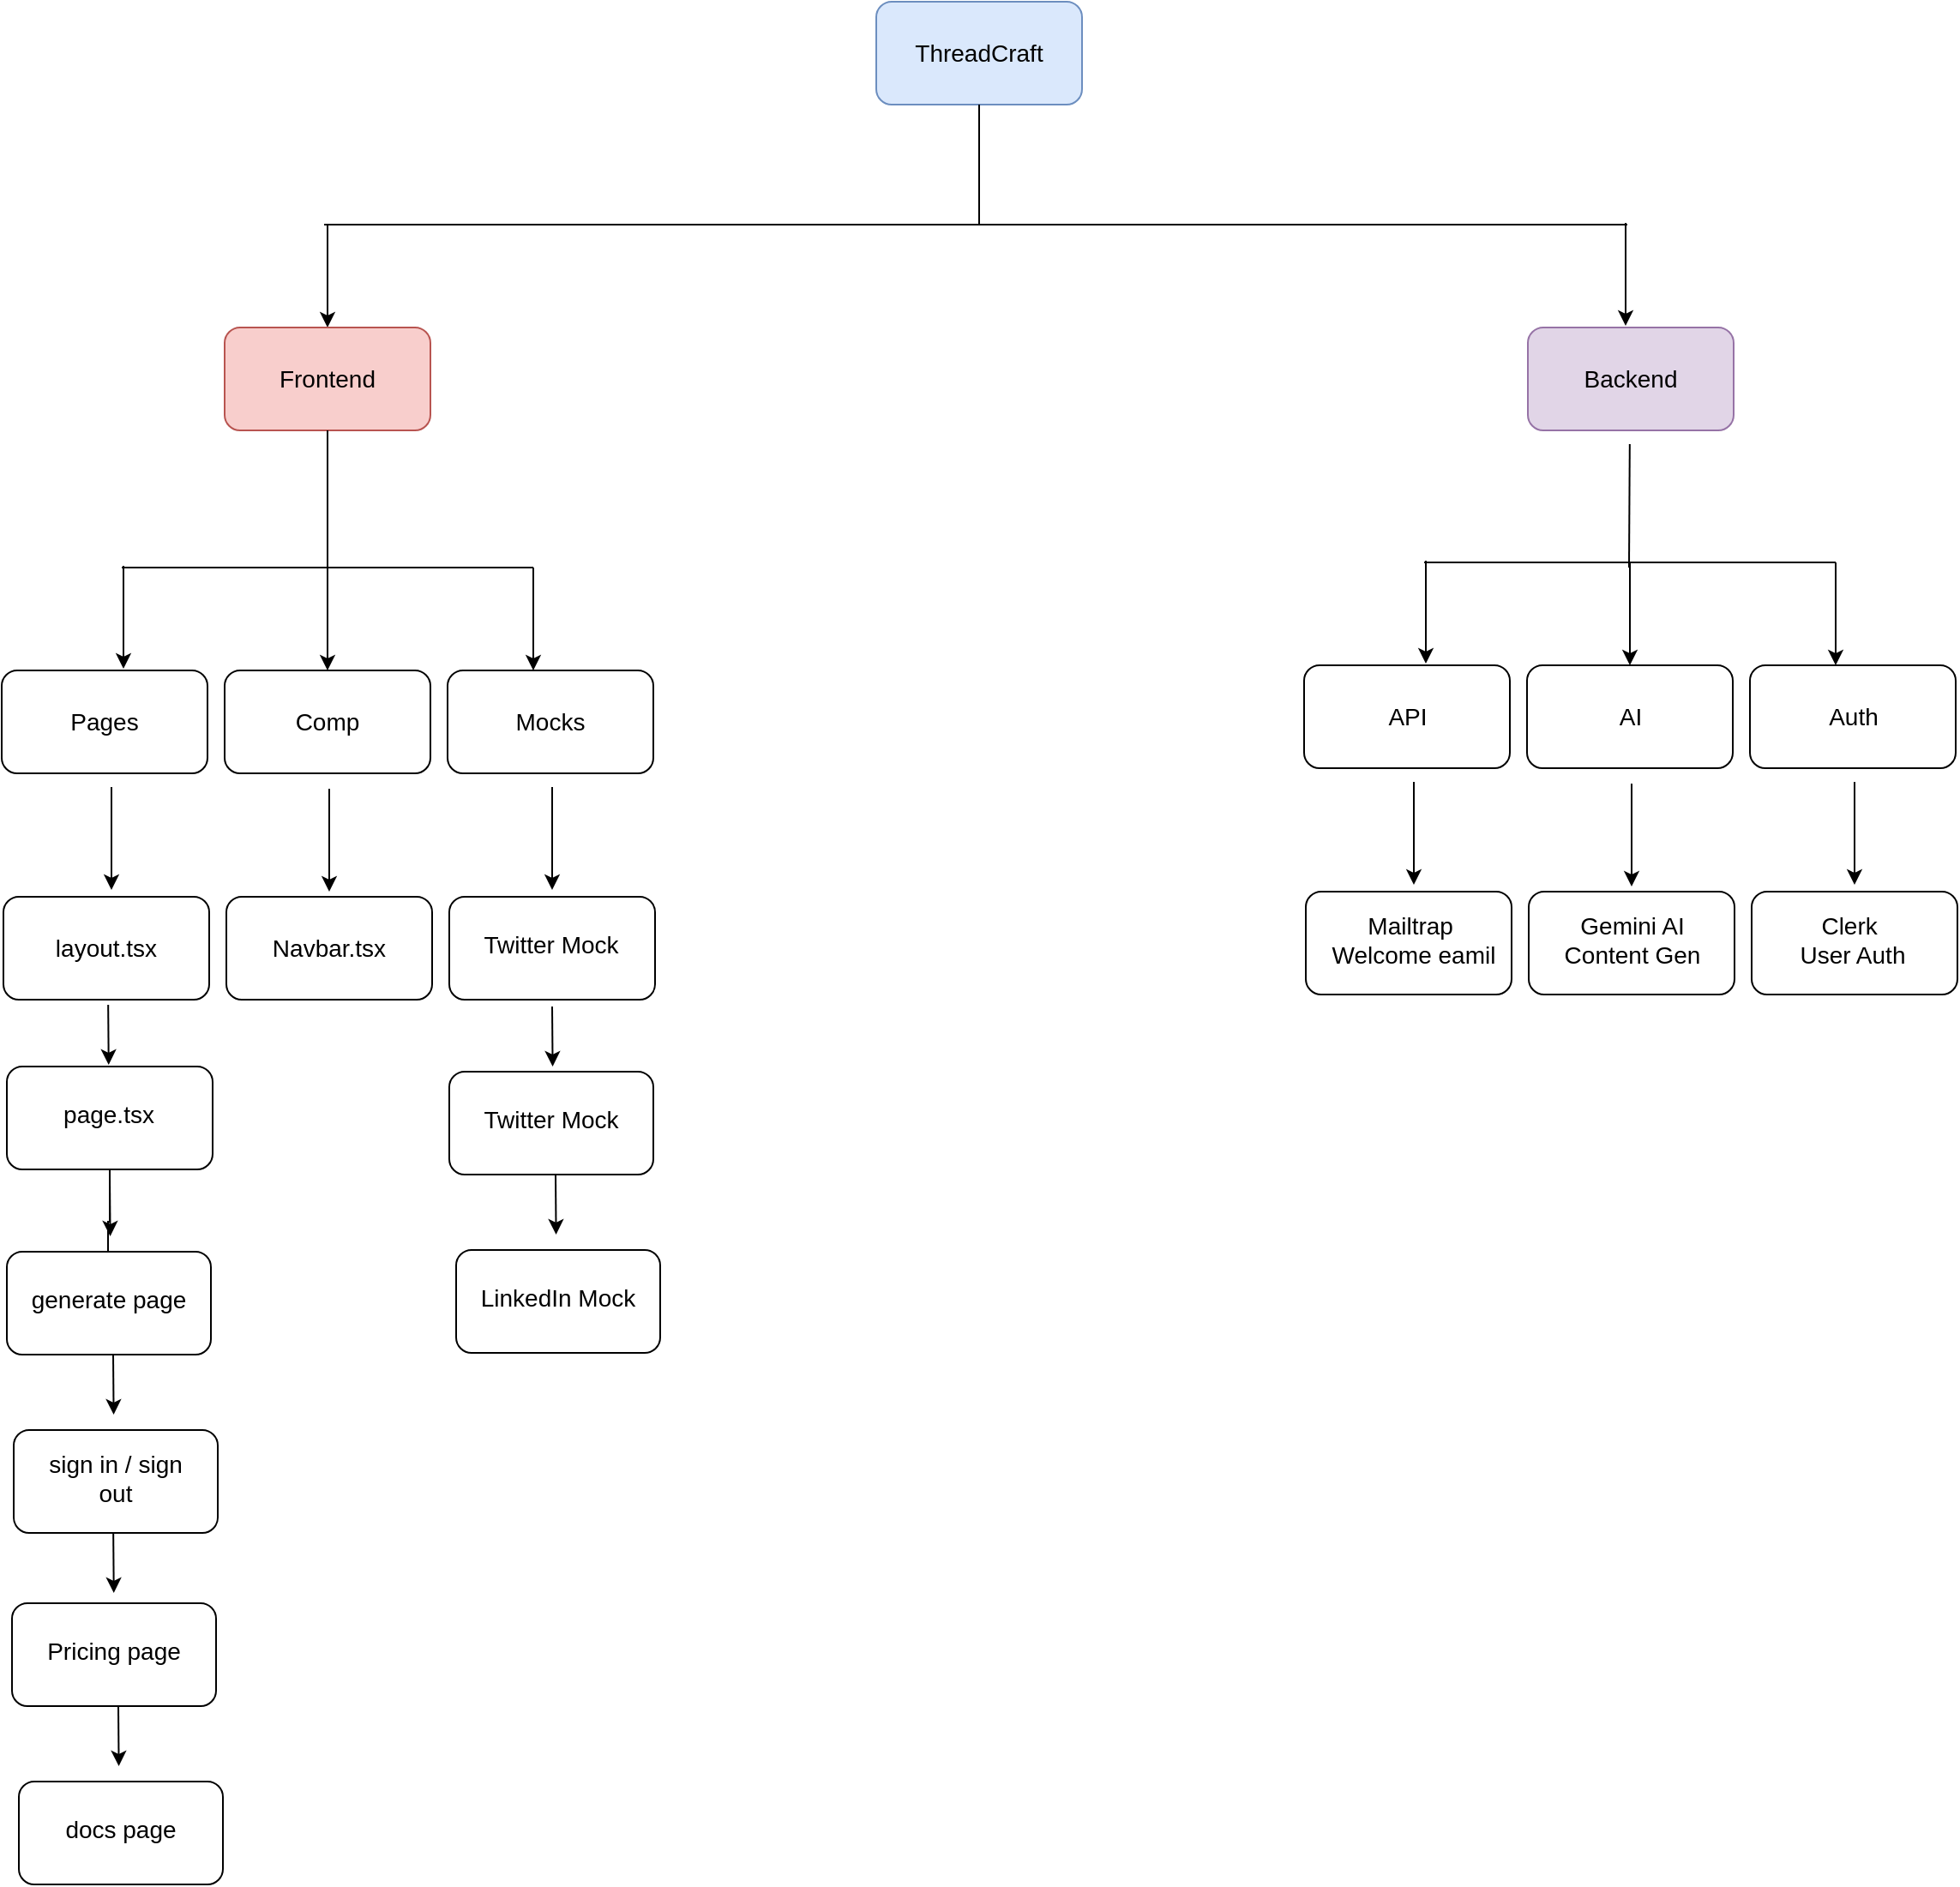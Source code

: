 <mxfile version="24.7.7">
  <diagram name="System architecture" id="bEm-xaoiTsK3u-W85eKF">
    <mxGraphModel dx="2023" dy="753" grid="1" gridSize="10" guides="1" tooltips="1" connect="1" arrows="1" fold="1" page="1" pageScale="1" pageWidth="827" pageHeight="1169" math="0" shadow="0">
      <root>
        <mxCell id="0" />
        <mxCell id="1" parent="0" />
        <mxCell id="GZSkAN4DgeH0bBOix5HT-1" value="" style="rounded=1;whiteSpace=wrap;html=1;fillColor=#dae8fc;strokeColor=#6c8ebf;" vertex="1" parent="1">
          <mxGeometry x="320" y="50" width="120" height="60" as="geometry" />
        </mxCell>
        <mxCell id="GZSkAN4DgeH0bBOix5HT-2" value="&lt;font style=&quot;font-size: 14px;&quot;&gt;ThreadCraft&lt;/font&gt;" style="text;html=1;align=center;verticalAlign=middle;whiteSpace=wrap;rounded=0;" vertex="1" parent="1">
          <mxGeometry x="340" y="65" width="80" height="30" as="geometry" />
        </mxCell>
        <mxCell id="GZSkAN4DgeH0bBOix5HT-5" value="" style="endArrow=none;html=1;rounded=0;entryX=0.5;entryY=1;entryDx=0;entryDy=0;" edge="1" parent="1" target="GZSkAN4DgeH0bBOix5HT-1">
          <mxGeometry width="50" height="50" relative="1" as="geometry">
            <mxPoint x="380" y="180" as="sourcePoint" />
            <mxPoint x="440" y="140" as="targetPoint" />
          </mxGeometry>
        </mxCell>
        <mxCell id="GZSkAN4DgeH0bBOix5HT-6" value="" style="endArrow=none;html=1;rounded=0;" edge="1" parent="1">
          <mxGeometry width="50" height="50" relative="1" as="geometry">
            <mxPoint x="-2" y="180" as="sourcePoint" />
            <mxPoint x="758" y="180" as="targetPoint" />
          </mxGeometry>
        </mxCell>
        <mxCell id="GZSkAN4DgeH0bBOix5HT-7" value="" style="endArrow=classic;html=1;rounded=0;" edge="1" parent="1">
          <mxGeometry width="50" height="50" relative="1" as="geometry">
            <mxPoint y="180" as="sourcePoint" />
            <mxPoint y="240" as="targetPoint" />
          </mxGeometry>
        </mxCell>
        <mxCell id="GZSkAN4DgeH0bBOix5HT-8" value="" style="endArrow=classic;html=1;rounded=0;" edge="1" parent="1">
          <mxGeometry width="50" height="50" relative="1" as="geometry">
            <mxPoint x="757" y="179" as="sourcePoint" />
            <mxPoint x="757" y="239" as="targetPoint" />
          </mxGeometry>
        </mxCell>
        <mxCell id="GZSkAN4DgeH0bBOix5HT-9" value="" style="rounded=1;whiteSpace=wrap;html=1;fillColor=#f8cecc;strokeColor=#b85450;" vertex="1" parent="1">
          <mxGeometry x="-60" y="240" width="120" height="60" as="geometry" />
        </mxCell>
        <mxCell id="GZSkAN4DgeH0bBOix5HT-10" value="&lt;font style=&quot;font-size: 14px;&quot;&gt;Frontend&lt;/font&gt;" style="text;html=1;align=center;verticalAlign=middle;whiteSpace=wrap;rounded=0;" vertex="1" parent="1">
          <mxGeometry x="-40" y="255" width="80" height="30" as="geometry" />
        </mxCell>
        <mxCell id="GZSkAN4DgeH0bBOix5HT-11" value="" style="rounded=1;whiteSpace=wrap;html=1;fillColor=#e1d5e7;strokeColor=#9673a6;" vertex="1" parent="1">
          <mxGeometry x="700" y="240" width="120" height="60" as="geometry" />
        </mxCell>
        <mxCell id="GZSkAN4DgeH0bBOix5HT-12" value="&lt;font style=&quot;font-size: 14px;&quot;&gt;Backend&lt;/font&gt;" style="text;html=1;align=center;verticalAlign=middle;whiteSpace=wrap;rounded=0;" vertex="1" parent="1">
          <mxGeometry x="720" y="255" width="80" height="30" as="geometry" />
        </mxCell>
        <mxCell id="GZSkAN4DgeH0bBOix5HT-14" value="" style="endArrow=none;html=1;rounded=0;exitX=0.5;exitY=1;exitDx=0;exitDy=0;" edge="1" parent="1" source="GZSkAN4DgeH0bBOix5HT-9">
          <mxGeometry width="50" height="50" relative="1" as="geometry">
            <mxPoint x="270" y="350" as="sourcePoint" />
            <mxPoint y="380" as="targetPoint" />
          </mxGeometry>
        </mxCell>
        <mxCell id="GZSkAN4DgeH0bBOix5HT-15" value="" style="endArrow=none;html=1;rounded=0;" edge="1" parent="1">
          <mxGeometry width="50" height="50" relative="1" as="geometry">
            <mxPoint x="-120" y="380" as="sourcePoint" />
            <mxPoint x="120" y="380" as="targetPoint" />
          </mxGeometry>
        </mxCell>
        <mxCell id="GZSkAN4DgeH0bBOix5HT-16" value="" style="endArrow=classic;html=1;rounded=0;" edge="1" parent="1">
          <mxGeometry width="50" height="50" relative="1" as="geometry">
            <mxPoint x="-119" y="379" as="sourcePoint" />
            <mxPoint x="-119" y="439" as="targetPoint" />
          </mxGeometry>
        </mxCell>
        <mxCell id="GZSkAN4DgeH0bBOix5HT-17" value="" style="endArrow=classic;html=1;rounded=0;" edge="1" parent="1">
          <mxGeometry width="50" height="50" relative="1" as="geometry">
            <mxPoint y="380" as="sourcePoint" />
            <mxPoint y="440" as="targetPoint" />
          </mxGeometry>
        </mxCell>
        <mxCell id="GZSkAN4DgeH0bBOix5HT-18" value="" style="endArrow=classic;html=1;rounded=0;" edge="1" parent="1">
          <mxGeometry width="50" height="50" relative="1" as="geometry">
            <mxPoint x="120" y="380" as="sourcePoint" />
            <mxPoint x="120" y="440" as="targetPoint" />
          </mxGeometry>
        </mxCell>
        <mxCell id="GZSkAN4DgeH0bBOix5HT-19" value="" style="rounded=1;whiteSpace=wrap;html=1;" vertex="1" parent="1">
          <mxGeometry x="-190" y="440" width="120" height="60" as="geometry" />
        </mxCell>
        <mxCell id="GZSkAN4DgeH0bBOix5HT-20" value="&lt;font style=&quot;font-size: 14px;&quot;&gt;Pages&lt;/font&gt;" style="text;html=1;align=center;verticalAlign=middle;whiteSpace=wrap;rounded=0;" vertex="1" parent="1">
          <mxGeometry x="-170" y="455" width="80" height="30" as="geometry" />
        </mxCell>
        <mxCell id="GZSkAN4DgeH0bBOix5HT-21" value="" style="rounded=1;whiteSpace=wrap;html=1;" vertex="1" parent="1">
          <mxGeometry x="-60" y="440" width="120" height="60" as="geometry" />
        </mxCell>
        <mxCell id="GZSkAN4DgeH0bBOix5HT-22" value="&lt;font style=&quot;font-size: 14px;&quot;&gt;Comp&lt;/font&gt;" style="text;html=1;align=center;verticalAlign=middle;whiteSpace=wrap;rounded=0;" vertex="1" parent="1">
          <mxGeometry x="-40" y="455" width="80" height="30" as="geometry" />
        </mxCell>
        <mxCell id="GZSkAN4DgeH0bBOix5HT-23" value="" style="rounded=1;whiteSpace=wrap;html=1;" vertex="1" parent="1">
          <mxGeometry x="70" y="440" width="120" height="60" as="geometry" />
        </mxCell>
        <mxCell id="GZSkAN4DgeH0bBOix5HT-24" value="&lt;font style=&quot;font-size: 14px;&quot;&gt;Mocks&lt;/font&gt;" style="text;html=1;align=center;verticalAlign=middle;whiteSpace=wrap;rounded=0;" vertex="1" parent="1">
          <mxGeometry x="90" y="455" width="80" height="30" as="geometry" />
        </mxCell>
        <mxCell id="GZSkAN4DgeH0bBOix5HT-26" value="" style="endArrow=classic;html=1;rounded=0;" edge="1" parent="1">
          <mxGeometry width="50" height="50" relative="1" as="geometry">
            <mxPoint x="-126" y="508" as="sourcePoint" />
            <mxPoint x="-126" y="568" as="targetPoint" />
          </mxGeometry>
        </mxCell>
        <mxCell id="GZSkAN4DgeH0bBOix5HT-27" value="" style="endArrow=classic;html=1;rounded=0;" edge="1" parent="1">
          <mxGeometry width="50" height="50" relative="1" as="geometry">
            <mxPoint x="1" y="509" as="sourcePoint" />
            <mxPoint x="1" y="569" as="targetPoint" />
          </mxGeometry>
        </mxCell>
        <mxCell id="GZSkAN4DgeH0bBOix5HT-28" value="" style="endArrow=classic;html=1;rounded=0;" edge="1" parent="1">
          <mxGeometry width="50" height="50" relative="1" as="geometry">
            <mxPoint x="131" y="508" as="sourcePoint" />
            <mxPoint x="131" y="568" as="targetPoint" />
          </mxGeometry>
        </mxCell>
        <mxCell id="GZSkAN4DgeH0bBOix5HT-29" value="" style="rounded=1;whiteSpace=wrap;html=1;" vertex="1" parent="1">
          <mxGeometry x="-189" y="572" width="120" height="60" as="geometry" />
        </mxCell>
        <mxCell id="GZSkAN4DgeH0bBOix5HT-30" value="&lt;font style=&quot;font-size: 14px;&quot;&gt;layout.tsx&lt;/font&gt;" style="text;html=1;align=center;verticalAlign=middle;whiteSpace=wrap;rounded=0;" vertex="1" parent="1">
          <mxGeometry x="-169" y="587" width="80" height="30" as="geometry" />
        </mxCell>
        <mxCell id="GZSkAN4DgeH0bBOix5HT-31" value="" style="rounded=1;whiteSpace=wrap;html=1;" vertex="1" parent="1">
          <mxGeometry x="-59" y="572" width="120" height="60" as="geometry" />
        </mxCell>
        <mxCell id="GZSkAN4DgeH0bBOix5HT-32" value="&lt;font style=&quot;font-size: 14px;&quot;&gt;Navbar.tsx&lt;/font&gt;" style="text;html=1;align=center;verticalAlign=middle;whiteSpace=wrap;rounded=0;" vertex="1" parent="1">
          <mxGeometry x="-39" y="587" width="80" height="30" as="geometry" />
        </mxCell>
        <mxCell id="GZSkAN4DgeH0bBOix5HT-33" value="" style="rounded=1;whiteSpace=wrap;html=1;" vertex="1" parent="1">
          <mxGeometry x="71" y="572" width="120" height="60" as="geometry" />
        </mxCell>
        <mxCell id="GZSkAN4DgeH0bBOix5HT-34" value="&lt;font style=&quot;font-size: 14px;&quot;&gt;Twitter Mock&lt;/font&gt;" style="text;html=1;align=center;verticalAlign=middle;whiteSpace=wrap;rounded=0;" vertex="1" parent="1">
          <mxGeometry x="80.5" y="585" width="99" height="30" as="geometry" />
        </mxCell>
        <mxCell id="GZSkAN4DgeH0bBOix5HT-35" value="" style="rounded=1;whiteSpace=wrap;html=1;" vertex="1" parent="1">
          <mxGeometry x="71" y="674" width="119" height="60" as="geometry" />
        </mxCell>
        <mxCell id="GZSkAN4DgeH0bBOix5HT-36" value="&lt;font style=&quot;font-size: 14px;&quot;&gt;Twitter Mock&lt;/font&gt;" style="text;html=1;align=center;verticalAlign=middle;whiteSpace=wrap;rounded=0;" vertex="1" parent="1">
          <mxGeometry x="80.5" y="687" width="99" height="30" as="geometry" />
        </mxCell>
        <mxCell id="GZSkAN4DgeH0bBOix5HT-37" value="" style="endArrow=classic;html=1;rounded=0;" edge="1" parent="1">
          <mxGeometry width="50" height="50" relative="1" as="geometry">
            <mxPoint x="131" y="636" as="sourcePoint" />
            <mxPoint x="131.29" y="671" as="targetPoint" />
          </mxGeometry>
        </mxCell>
        <mxCell id="GZSkAN4DgeH0bBOix5HT-38" value="" style="rounded=1;whiteSpace=wrap;html=1;" vertex="1" parent="1">
          <mxGeometry x="75" y="778" width="119" height="60" as="geometry" />
        </mxCell>
        <mxCell id="GZSkAN4DgeH0bBOix5HT-39" value="&lt;font style=&quot;font-size: 14px;&quot;&gt;LinkedIn Mock&lt;/font&gt;" style="text;html=1;align=center;verticalAlign=middle;whiteSpace=wrap;rounded=0;" vertex="1" parent="1">
          <mxGeometry x="84.5" y="791" width="99" height="30" as="geometry" />
        </mxCell>
        <mxCell id="GZSkAN4DgeH0bBOix5HT-42" value="" style="endArrow=classic;html=1;rounded=0;" edge="1" parent="1">
          <mxGeometry width="50" height="50" relative="1" as="geometry">
            <mxPoint x="133" y="734" as="sourcePoint" />
            <mxPoint x="133.29" y="769" as="targetPoint" />
          </mxGeometry>
        </mxCell>
        <mxCell id="GZSkAN4DgeH0bBOix5HT-64" value="" style="edgeStyle=orthogonalEdgeStyle;rounded=0;orthogonalLoop=1;jettySize=auto;html=1;" edge="1" parent="1" source="GZSkAN4DgeH0bBOix5HT-49" target="GZSkAN4DgeH0bBOix5HT-52">
          <mxGeometry relative="1" as="geometry" />
        </mxCell>
        <mxCell id="GZSkAN4DgeH0bBOix5HT-49" value="" style="rounded=1;whiteSpace=wrap;html=1;" vertex="1" parent="1">
          <mxGeometry x="-187" y="671" width="120" height="60" as="geometry" />
        </mxCell>
        <mxCell id="GZSkAN4DgeH0bBOix5HT-50" value="&lt;font style=&quot;font-size: 14px;&quot;&gt;page.tsx&lt;/font&gt;" style="text;html=1;align=center;verticalAlign=middle;whiteSpace=wrap;rounded=0;" vertex="1" parent="1">
          <mxGeometry x="-177.5" y="684" width="99" height="30" as="geometry" />
        </mxCell>
        <mxCell id="GZSkAN4DgeH0bBOix5HT-51" value="" style="rounded=1;whiteSpace=wrap;html=1;" vertex="1" parent="1">
          <mxGeometry x="-187" y="779" width="119" height="60" as="geometry" />
        </mxCell>
        <mxCell id="GZSkAN4DgeH0bBOix5HT-52" value="&lt;font style=&quot;font-size: 14px;&quot;&gt;generate page&lt;/font&gt;" style="text;html=1;align=center;verticalAlign=middle;whiteSpace=wrap;rounded=0;" vertex="1" parent="1">
          <mxGeometry x="-177.5" y="792" width="99" height="30" as="geometry" />
        </mxCell>
        <mxCell id="GZSkAN4DgeH0bBOix5HT-53" value="" style="endArrow=classic;html=1;rounded=0;" edge="1" parent="1">
          <mxGeometry width="50" height="50" relative="1" as="geometry">
            <mxPoint x="-127" y="735" as="sourcePoint" />
            <mxPoint x="-126.71" y="770" as="targetPoint" />
          </mxGeometry>
        </mxCell>
        <mxCell id="GZSkAN4DgeH0bBOix5HT-54" value="" style="rounded=1;whiteSpace=wrap;html=1;" vertex="1" parent="1">
          <mxGeometry x="-183" y="883" width="119" height="60" as="geometry" />
        </mxCell>
        <mxCell id="GZSkAN4DgeH0bBOix5HT-55" value="&lt;font style=&quot;font-size: 14px;&quot;&gt;sign in / sign out&lt;/font&gt;" style="text;html=1;align=center;verticalAlign=middle;whiteSpace=wrap;rounded=0;" vertex="1" parent="1">
          <mxGeometry x="-173.5" y="896" width="99" height="30" as="geometry" />
        </mxCell>
        <mxCell id="GZSkAN4DgeH0bBOix5HT-56" value="" style="endArrow=classic;html=1;rounded=0;" edge="1" parent="1">
          <mxGeometry width="50" height="50" relative="1" as="geometry">
            <mxPoint x="-125" y="839" as="sourcePoint" />
            <mxPoint x="-124.71" y="874" as="targetPoint" />
          </mxGeometry>
        </mxCell>
        <mxCell id="GZSkAN4DgeH0bBOix5HT-57" value="" style="rounded=1;whiteSpace=wrap;html=1;" vertex="1" parent="1">
          <mxGeometry x="-184" y="984" width="119" height="60" as="geometry" />
        </mxCell>
        <mxCell id="GZSkAN4DgeH0bBOix5HT-58" value="&lt;font style=&quot;font-size: 14px;&quot;&gt;Pricing page&lt;/font&gt;" style="text;html=1;align=center;verticalAlign=middle;whiteSpace=wrap;rounded=0;" vertex="1" parent="1">
          <mxGeometry x="-174.5" y="997" width="99" height="30" as="geometry" />
        </mxCell>
        <mxCell id="GZSkAN4DgeH0bBOix5HT-59" value="" style="rounded=1;whiteSpace=wrap;html=1;" vertex="1" parent="1">
          <mxGeometry x="-180" y="1088" width="119" height="60" as="geometry" />
        </mxCell>
        <mxCell id="GZSkAN4DgeH0bBOix5HT-60" value="&lt;font style=&quot;font-size: 14px;&quot;&gt;docs page&lt;/font&gt;" style="text;html=1;align=center;verticalAlign=middle;whiteSpace=wrap;rounded=0;" vertex="1" parent="1">
          <mxGeometry x="-170.5" y="1101" width="99" height="30" as="geometry" />
        </mxCell>
        <mxCell id="GZSkAN4DgeH0bBOix5HT-61" value="" style="endArrow=classic;html=1;rounded=0;" edge="1" parent="1">
          <mxGeometry width="50" height="50" relative="1" as="geometry">
            <mxPoint x="-122" y="1044" as="sourcePoint" />
            <mxPoint x="-121.71" y="1079" as="targetPoint" />
          </mxGeometry>
        </mxCell>
        <mxCell id="GZSkAN4DgeH0bBOix5HT-62" value="" style="endArrow=classic;html=1;rounded=0;" edge="1" parent="1">
          <mxGeometry width="50" height="50" relative="1" as="geometry">
            <mxPoint x="-124.92" y="943" as="sourcePoint" />
            <mxPoint x="-124.63" y="978" as="targetPoint" />
          </mxGeometry>
        </mxCell>
        <mxCell id="GZSkAN4DgeH0bBOix5HT-65" value="" style="endArrow=classic;html=1;rounded=0;" edge="1" parent="1">
          <mxGeometry width="50" height="50" relative="1" as="geometry">
            <mxPoint x="-127.92" y="635" as="sourcePoint" />
            <mxPoint x="-127.63" y="670" as="targetPoint" />
          </mxGeometry>
        </mxCell>
        <mxCell id="GZSkAN4DgeH0bBOix5HT-66" value="" style="endArrow=none;html=1;rounded=0;" edge="1" parent="1">
          <mxGeometry width="50" height="50" relative="1" as="geometry">
            <mxPoint x="639.5" y="377" as="sourcePoint" />
            <mxPoint x="879.5" y="377" as="targetPoint" />
          </mxGeometry>
        </mxCell>
        <mxCell id="GZSkAN4DgeH0bBOix5HT-67" value="" style="endArrow=classic;html=1;rounded=0;" edge="1" parent="1">
          <mxGeometry width="50" height="50" relative="1" as="geometry">
            <mxPoint x="640.5" y="376" as="sourcePoint" />
            <mxPoint x="640.5" y="436" as="targetPoint" />
          </mxGeometry>
        </mxCell>
        <mxCell id="GZSkAN4DgeH0bBOix5HT-68" value="" style="endArrow=classic;html=1;rounded=0;" edge="1" parent="1">
          <mxGeometry width="50" height="50" relative="1" as="geometry">
            <mxPoint x="759.5" y="377" as="sourcePoint" />
            <mxPoint x="759.5" y="437" as="targetPoint" />
          </mxGeometry>
        </mxCell>
        <mxCell id="GZSkAN4DgeH0bBOix5HT-69" value="" style="endArrow=classic;html=1;rounded=0;" edge="1" parent="1">
          <mxGeometry width="50" height="50" relative="1" as="geometry">
            <mxPoint x="879.5" y="377" as="sourcePoint" />
            <mxPoint x="879.5" y="437" as="targetPoint" />
          </mxGeometry>
        </mxCell>
        <mxCell id="GZSkAN4DgeH0bBOix5HT-70" value="" style="rounded=1;whiteSpace=wrap;html=1;" vertex="1" parent="1">
          <mxGeometry x="569.5" y="437" width="120" height="60" as="geometry" />
        </mxCell>
        <mxCell id="GZSkAN4DgeH0bBOix5HT-71" value="&lt;font style=&quot;font-size: 14px;&quot;&gt;API&lt;/font&gt;" style="text;html=1;align=center;verticalAlign=middle;whiteSpace=wrap;rounded=0;" vertex="1" parent="1">
          <mxGeometry x="589.5" y="452" width="80" height="30" as="geometry" />
        </mxCell>
        <mxCell id="GZSkAN4DgeH0bBOix5HT-72" value="" style="rounded=1;whiteSpace=wrap;html=1;" vertex="1" parent="1">
          <mxGeometry x="699.5" y="437" width="120" height="60" as="geometry" />
        </mxCell>
        <mxCell id="GZSkAN4DgeH0bBOix5HT-73" value="&lt;font style=&quot;font-size: 14px;&quot;&gt;AI&lt;/font&gt;" style="text;html=1;align=center;verticalAlign=middle;whiteSpace=wrap;rounded=0;" vertex="1" parent="1">
          <mxGeometry x="719.5" y="452" width="80" height="30" as="geometry" />
        </mxCell>
        <mxCell id="GZSkAN4DgeH0bBOix5HT-74" value="" style="rounded=1;whiteSpace=wrap;html=1;" vertex="1" parent="1">
          <mxGeometry x="829.5" y="437" width="120" height="60" as="geometry" />
        </mxCell>
        <mxCell id="GZSkAN4DgeH0bBOix5HT-75" value="&lt;span style=&quot;font-size: 14px;&quot;&gt;Auth&lt;/span&gt;" style="text;html=1;align=center;verticalAlign=middle;whiteSpace=wrap;rounded=0;" vertex="1" parent="1">
          <mxGeometry x="849.5" y="452" width="80" height="30" as="geometry" />
        </mxCell>
        <mxCell id="GZSkAN4DgeH0bBOix5HT-76" value="" style="endArrow=classic;html=1;rounded=0;" edge="1" parent="1">
          <mxGeometry width="50" height="50" relative="1" as="geometry">
            <mxPoint x="633.5" y="505" as="sourcePoint" />
            <mxPoint x="633.5" y="565" as="targetPoint" />
          </mxGeometry>
        </mxCell>
        <mxCell id="GZSkAN4DgeH0bBOix5HT-77" value="" style="endArrow=classic;html=1;rounded=0;" edge="1" parent="1">
          <mxGeometry width="50" height="50" relative="1" as="geometry">
            <mxPoint x="760.5" y="506" as="sourcePoint" />
            <mxPoint x="760.5" y="566" as="targetPoint" />
          </mxGeometry>
        </mxCell>
        <mxCell id="GZSkAN4DgeH0bBOix5HT-78" value="" style="endArrow=classic;html=1;rounded=0;" edge="1" parent="1">
          <mxGeometry width="50" height="50" relative="1" as="geometry">
            <mxPoint x="890.5" y="505" as="sourcePoint" />
            <mxPoint x="890.5" y="565" as="targetPoint" />
          </mxGeometry>
        </mxCell>
        <mxCell id="GZSkAN4DgeH0bBOix5HT-79" value="" style="rounded=1;whiteSpace=wrap;html=1;" vertex="1" parent="1">
          <mxGeometry x="570.5" y="569" width="120" height="60" as="geometry" />
        </mxCell>
        <mxCell id="GZSkAN4DgeH0bBOix5HT-80" value="&lt;font style=&quot;font-size: 14px;&quot;&gt;Mailtrap&amp;nbsp;&lt;br&gt;Welcome eamil&lt;/font&gt;" style="text;html=1;align=center;verticalAlign=middle;whiteSpace=wrap;rounded=0;" vertex="1" parent="1">
          <mxGeometry x="572.5" y="582" width="120.5" height="30" as="geometry" />
        </mxCell>
        <mxCell id="GZSkAN4DgeH0bBOix5HT-81" value="" style="rounded=1;whiteSpace=wrap;html=1;" vertex="1" parent="1">
          <mxGeometry x="700.5" y="569" width="120" height="60" as="geometry" />
        </mxCell>
        <mxCell id="GZSkAN4DgeH0bBOix5HT-82" value="&lt;font style=&quot;font-size: 14px;&quot;&gt;Gemini AI&lt;br&gt;Content Gen&lt;/font&gt;" style="text;html=1;align=center;verticalAlign=middle;whiteSpace=wrap;rounded=0;" vertex="1" parent="1">
          <mxGeometry x="715.75" y="582" width="89.5" height="30" as="geometry" />
        </mxCell>
        <mxCell id="GZSkAN4DgeH0bBOix5HT-83" value="" style="rounded=1;whiteSpace=wrap;html=1;" vertex="1" parent="1">
          <mxGeometry x="830.5" y="569" width="120" height="60" as="geometry" />
        </mxCell>
        <mxCell id="GZSkAN4DgeH0bBOix5HT-84" value="&lt;font style=&quot;font-size: 14px;&quot;&gt;Clerk&amp;nbsp;&lt;br&gt;User Auth&lt;/font&gt;" style="text;html=1;align=center;verticalAlign=middle;whiteSpace=wrap;rounded=0;" vertex="1" parent="1">
          <mxGeometry x="840" y="582" width="99" height="30" as="geometry" />
        </mxCell>
        <mxCell id="GZSkAN4DgeH0bBOix5HT-94" value="" style="endArrow=none;html=1;rounded=0;exitX=0.5;exitY=1;exitDx=0;exitDy=0;" edge="1" parent="1">
          <mxGeometry width="50" height="50" relative="1" as="geometry">
            <mxPoint x="759.41" y="308" as="sourcePoint" />
            <mxPoint x="759" y="380" as="targetPoint" />
          </mxGeometry>
        </mxCell>
      </root>
    </mxGraphModel>
  </diagram>
</mxfile>

